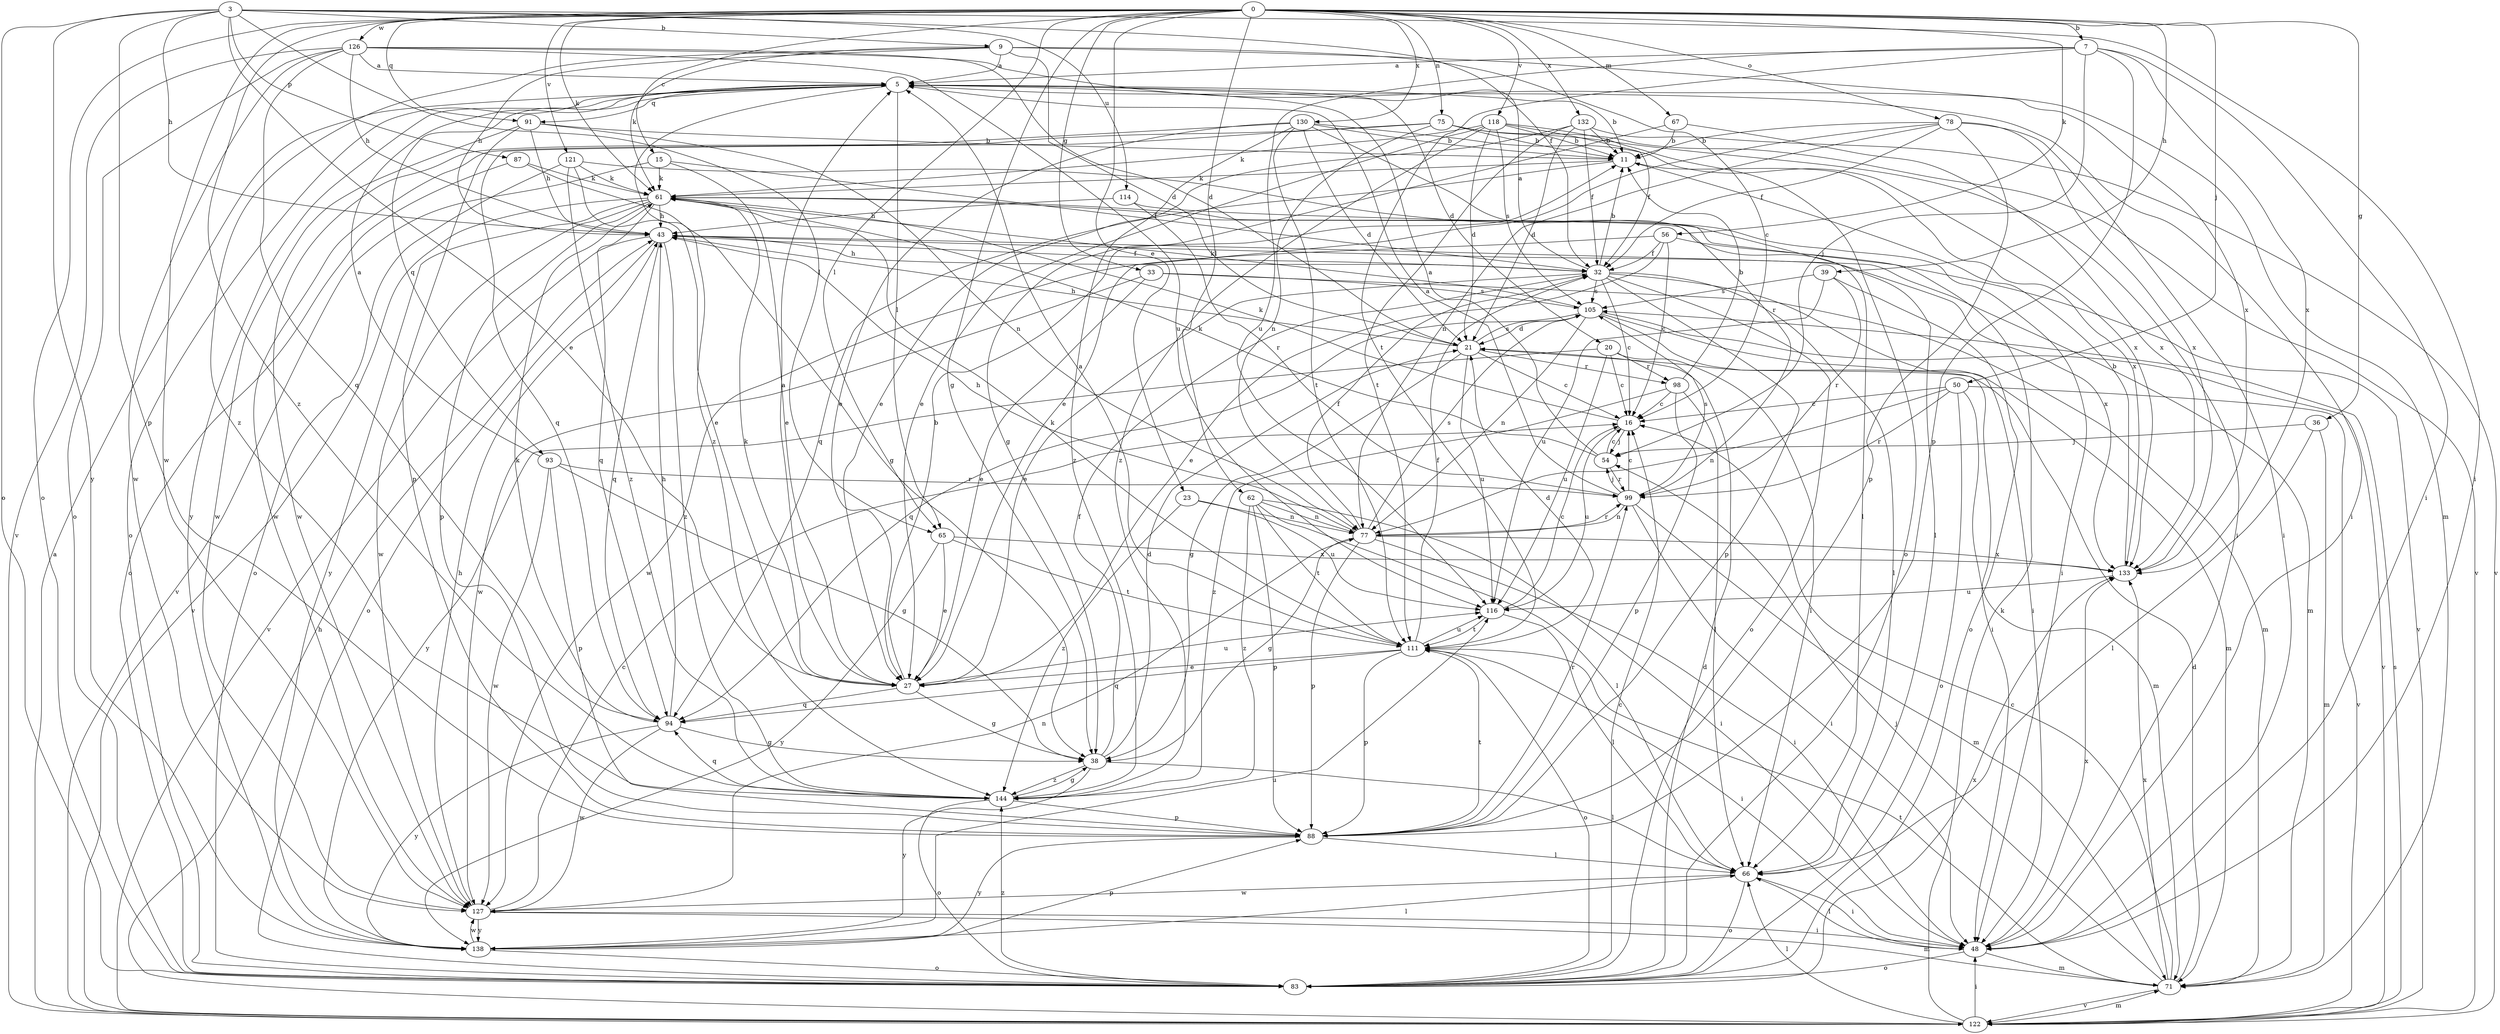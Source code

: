 strict digraph  {
0;
3;
5;
7;
9;
11;
15;
16;
20;
21;
23;
27;
32;
33;
36;
38;
39;
43;
48;
50;
54;
56;
61;
62;
65;
66;
67;
71;
75;
77;
78;
83;
87;
88;
91;
93;
94;
98;
99;
105;
111;
114;
116;
118;
121;
122;
126;
127;
130;
132;
133;
138;
144;
0 -> 7  [label=b];
0 -> 15  [label=c];
0 -> 23  [label=e];
0 -> 33  [label=g];
0 -> 36  [label=g];
0 -> 38  [label=g];
0 -> 39  [label=h];
0 -> 50  [label=j];
0 -> 56  [label=k];
0 -> 61  [label=k];
0 -> 62  [label=l];
0 -> 65  [label=l];
0 -> 67  [label=m];
0 -> 75  [label=n];
0 -> 78  [label=o];
0 -> 83  [label=o];
0 -> 91  [label=q];
0 -> 118  [label=v];
0 -> 121  [label=v];
0 -> 126  [label=w];
0 -> 127  [label=w];
0 -> 130  [label=x];
0 -> 132  [label=x];
0 -> 144  [label=z];
3 -> 9  [label=b];
3 -> 27  [label=e];
3 -> 32  [label=f];
3 -> 43  [label=h];
3 -> 48  [label=i];
3 -> 65  [label=l];
3 -> 83  [label=o];
3 -> 87  [label=p];
3 -> 88  [label=p];
3 -> 114  [label=u];
3 -> 138  [label=y];
5 -> 11  [label=b];
5 -> 20  [label=d];
5 -> 48  [label=i];
5 -> 65  [label=l];
5 -> 83  [label=o];
5 -> 91  [label=q];
5 -> 93  [label=q];
5 -> 138  [label=y];
5 -> 144  [label=z];
7 -> 5  [label=a];
7 -> 48  [label=i];
7 -> 54  [label=j];
7 -> 88  [label=p];
7 -> 111  [label=t];
7 -> 116  [label=u];
7 -> 133  [label=x];
9 -> 5  [label=a];
9 -> 16  [label=c];
9 -> 21  [label=d];
9 -> 43  [label=h];
9 -> 61  [label=k];
9 -> 71  [label=m];
9 -> 144  [label=z];
11 -> 61  [label=k];
11 -> 94  [label=q];
11 -> 133  [label=x];
15 -> 27  [label=e];
15 -> 32  [label=f];
15 -> 61  [label=k];
15 -> 122  [label=v];
16 -> 54  [label=j];
16 -> 61  [label=k];
16 -> 116  [label=u];
20 -> 16  [label=c];
20 -> 66  [label=l];
20 -> 98  [label=r];
20 -> 116  [label=u];
20 -> 138  [label=y];
21 -> 16  [label=c];
21 -> 38  [label=g];
21 -> 43  [label=h];
21 -> 98  [label=r];
21 -> 105  [label=s];
21 -> 116  [label=u];
23 -> 77  [label=n];
23 -> 116  [label=u];
23 -> 144  [label=z];
27 -> 5  [label=a];
27 -> 11  [label=b];
27 -> 38  [label=g];
27 -> 61  [label=k];
27 -> 94  [label=q];
27 -> 116  [label=u];
32 -> 5  [label=a];
32 -> 11  [label=b];
32 -> 16  [label=c];
32 -> 27  [label=e];
32 -> 43  [label=h];
32 -> 48  [label=i];
32 -> 66  [label=l];
32 -> 83  [label=o];
32 -> 88  [label=p];
32 -> 105  [label=s];
33 -> 27  [label=e];
33 -> 71  [label=m];
33 -> 105  [label=s];
33 -> 127  [label=w];
36 -> 54  [label=j];
36 -> 66  [label=l];
36 -> 71  [label=m];
38 -> 21  [label=d];
38 -> 32  [label=f];
38 -> 66  [label=l];
38 -> 138  [label=y];
38 -> 144  [label=z];
39 -> 83  [label=o];
39 -> 99  [label=r];
39 -> 105  [label=s];
39 -> 116  [label=u];
43 -> 32  [label=f];
43 -> 71  [label=m];
43 -> 83  [label=o];
43 -> 94  [label=q];
43 -> 122  [label=v];
43 -> 133  [label=x];
43 -> 144  [label=z];
48 -> 66  [label=l];
48 -> 71  [label=m];
48 -> 83  [label=o];
48 -> 133  [label=x];
50 -> 16  [label=c];
50 -> 71  [label=m];
50 -> 77  [label=n];
50 -> 83  [label=o];
50 -> 99  [label=r];
50 -> 122  [label=v];
54 -> 5  [label=a];
54 -> 16  [label=c];
54 -> 61  [label=k];
54 -> 99  [label=r];
56 -> 16  [label=c];
56 -> 27  [label=e];
56 -> 32  [label=f];
56 -> 122  [label=v];
56 -> 127  [label=w];
61 -> 43  [label=h];
61 -> 66  [label=l];
61 -> 88  [label=p];
61 -> 94  [label=q];
61 -> 122  [label=v];
61 -> 127  [label=w];
61 -> 138  [label=y];
62 -> 48  [label=i];
62 -> 66  [label=l];
62 -> 77  [label=n];
62 -> 88  [label=p];
62 -> 111  [label=t];
62 -> 144  [label=z];
65 -> 27  [label=e];
65 -> 111  [label=t];
65 -> 133  [label=x];
65 -> 138  [label=y];
66 -> 48  [label=i];
66 -> 83  [label=o];
66 -> 127  [label=w];
67 -> 11  [label=b];
67 -> 38  [label=g];
67 -> 133  [label=x];
71 -> 16  [label=c];
71 -> 21  [label=d];
71 -> 54  [label=j];
71 -> 111  [label=t];
71 -> 122  [label=v];
71 -> 133  [label=x];
75 -> 11  [label=b];
75 -> 48  [label=i];
75 -> 77  [label=n];
75 -> 94  [label=q];
75 -> 122  [label=v];
75 -> 127  [label=w];
77 -> 32  [label=f];
77 -> 38  [label=g];
77 -> 43  [label=h];
77 -> 48  [label=i];
77 -> 88  [label=p];
77 -> 99  [label=r];
77 -> 105  [label=s];
77 -> 133  [label=x];
78 -> 11  [label=b];
78 -> 27  [label=e];
78 -> 32  [label=f];
78 -> 48  [label=i];
78 -> 77  [label=n];
78 -> 88  [label=p];
78 -> 133  [label=x];
83 -> 16  [label=c];
83 -> 21  [label=d];
83 -> 133  [label=x];
83 -> 144  [label=z];
87 -> 38  [label=g];
87 -> 61  [label=k];
87 -> 83  [label=o];
88 -> 66  [label=l];
88 -> 99  [label=r];
88 -> 111  [label=t];
88 -> 138  [label=y];
91 -> 11  [label=b];
91 -> 43  [label=h];
91 -> 77  [label=n];
91 -> 88  [label=p];
91 -> 127  [label=w];
93 -> 5  [label=a];
93 -> 38  [label=g];
93 -> 88  [label=p];
93 -> 99  [label=r];
93 -> 127  [label=w];
94 -> 38  [label=g];
94 -> 43  [label=h];
94 -> 61  [label=k];
94 -> 127  [label=w];
94 -> 138  [label=y];
98 -> 11  [label=b];
98 -> 16  [label=c];
98 -> 66  [label=l];
98 -> 88  [label=p];
98 -> 144  [label=z];
99 -> 5  [label=a];
99 -> 16  [label=c];
99 -> 48  [label=i];
99 -> 54  [label=j];
99 -> 71  [label=m];
99 -> 77  [label=n];
99 -> 105  [label=s];
105 -> 21  [label=d];
105 -> 48  [label=i];
105 -> 61  [label=k];
105 -> 71  [label=m];
105 -> 77  [label=n];
105 -> 94  [label=q];
105 -> 122  [label=v];
111 -> 5  [label=a];
111 -> 21  [label=d];
111 -> 27  [label=e];
111 -> 32  [label=f];
111 -> 48  [label=i];
111 -> 61  [label=k];
111 -> 83  [label=o];
111 -> 88  [label=p];
111 -> 94  [label=q];
111 -> 116  [label=u];
114 -> 43  [label=h];
114 -> 48  [label=i];
114 -> 99  [label=r];
116 -> 16  [label=c];
116 -> 66  [label=l];
116 -> 111  [label=t];
118 -> 11  [label=b];
118 -> 21  [label=d];
118 -> 27  [label=e];
118 -> 32  [label=f];
118 -> 61  [label=k];
118 -> 83  [label=o];
118 -> 105  [label=s];
118 -> 144  [label=z];
121 -> 27  [label=e];
121 -> 61  [label=k];
121 -> 66  [label=l];
121 -> 83  [label=o];
121 -> 144  [label=z];
122 -> 5  [label=a];
122 -> 43  [label=h];
122 -> 48  [label=i];
122 -> 61  [label=k];
122 -> 66  [label=l];
122 -> 71  [label=m];
122 -> 105  [label=s];
126 -> 5  [label=a];
126 -> 21  [label=d];
126 -> 43  [label=h];
126 -> 83  [label=o];
126 -> 94  [label=q];
126 -> 116  [label=u];
126 -> 122  [label=v];
126 -> 127  [label=w];
126 -> 133  [label=x];
127 -> 16  [label=c];
127 -> 43  [label=h];
127 -> 48  [label=i];
127 -> 71  [label=m];
127 -> 77  [label=n];
127 -> 138  [label=y];
130 -> 11  [label=b];
130 -> 21  [label=d];
130 -> 27  [label=e];
130 -> 99  [label=r];
130 -> 111  [label=t];
130 -> 127  [label=w];
130 -> 133  [label=x];
130 -> 144  [label=z];
132 -> 11  [label=b];
132 -> 21  [label=d];
132 -> 27  [label=e];
132 -> 32  [label=f];
132 -> 111  [label=t];
132 -> 122  [label=v];
133 -> 11  [label=b];
133 -> 116  [label=u];
138 -> 66  [label=l];
138 -> 83  [label=o];
138 -> 88  [label=p];
138 -> 116  [label=u];
138 -> 127  [label=w];
144 -> 38  [label=g];
144 -> 83  [label=o];
144 -> 88  [label=p];
144 -> 94  [label=q];
}
